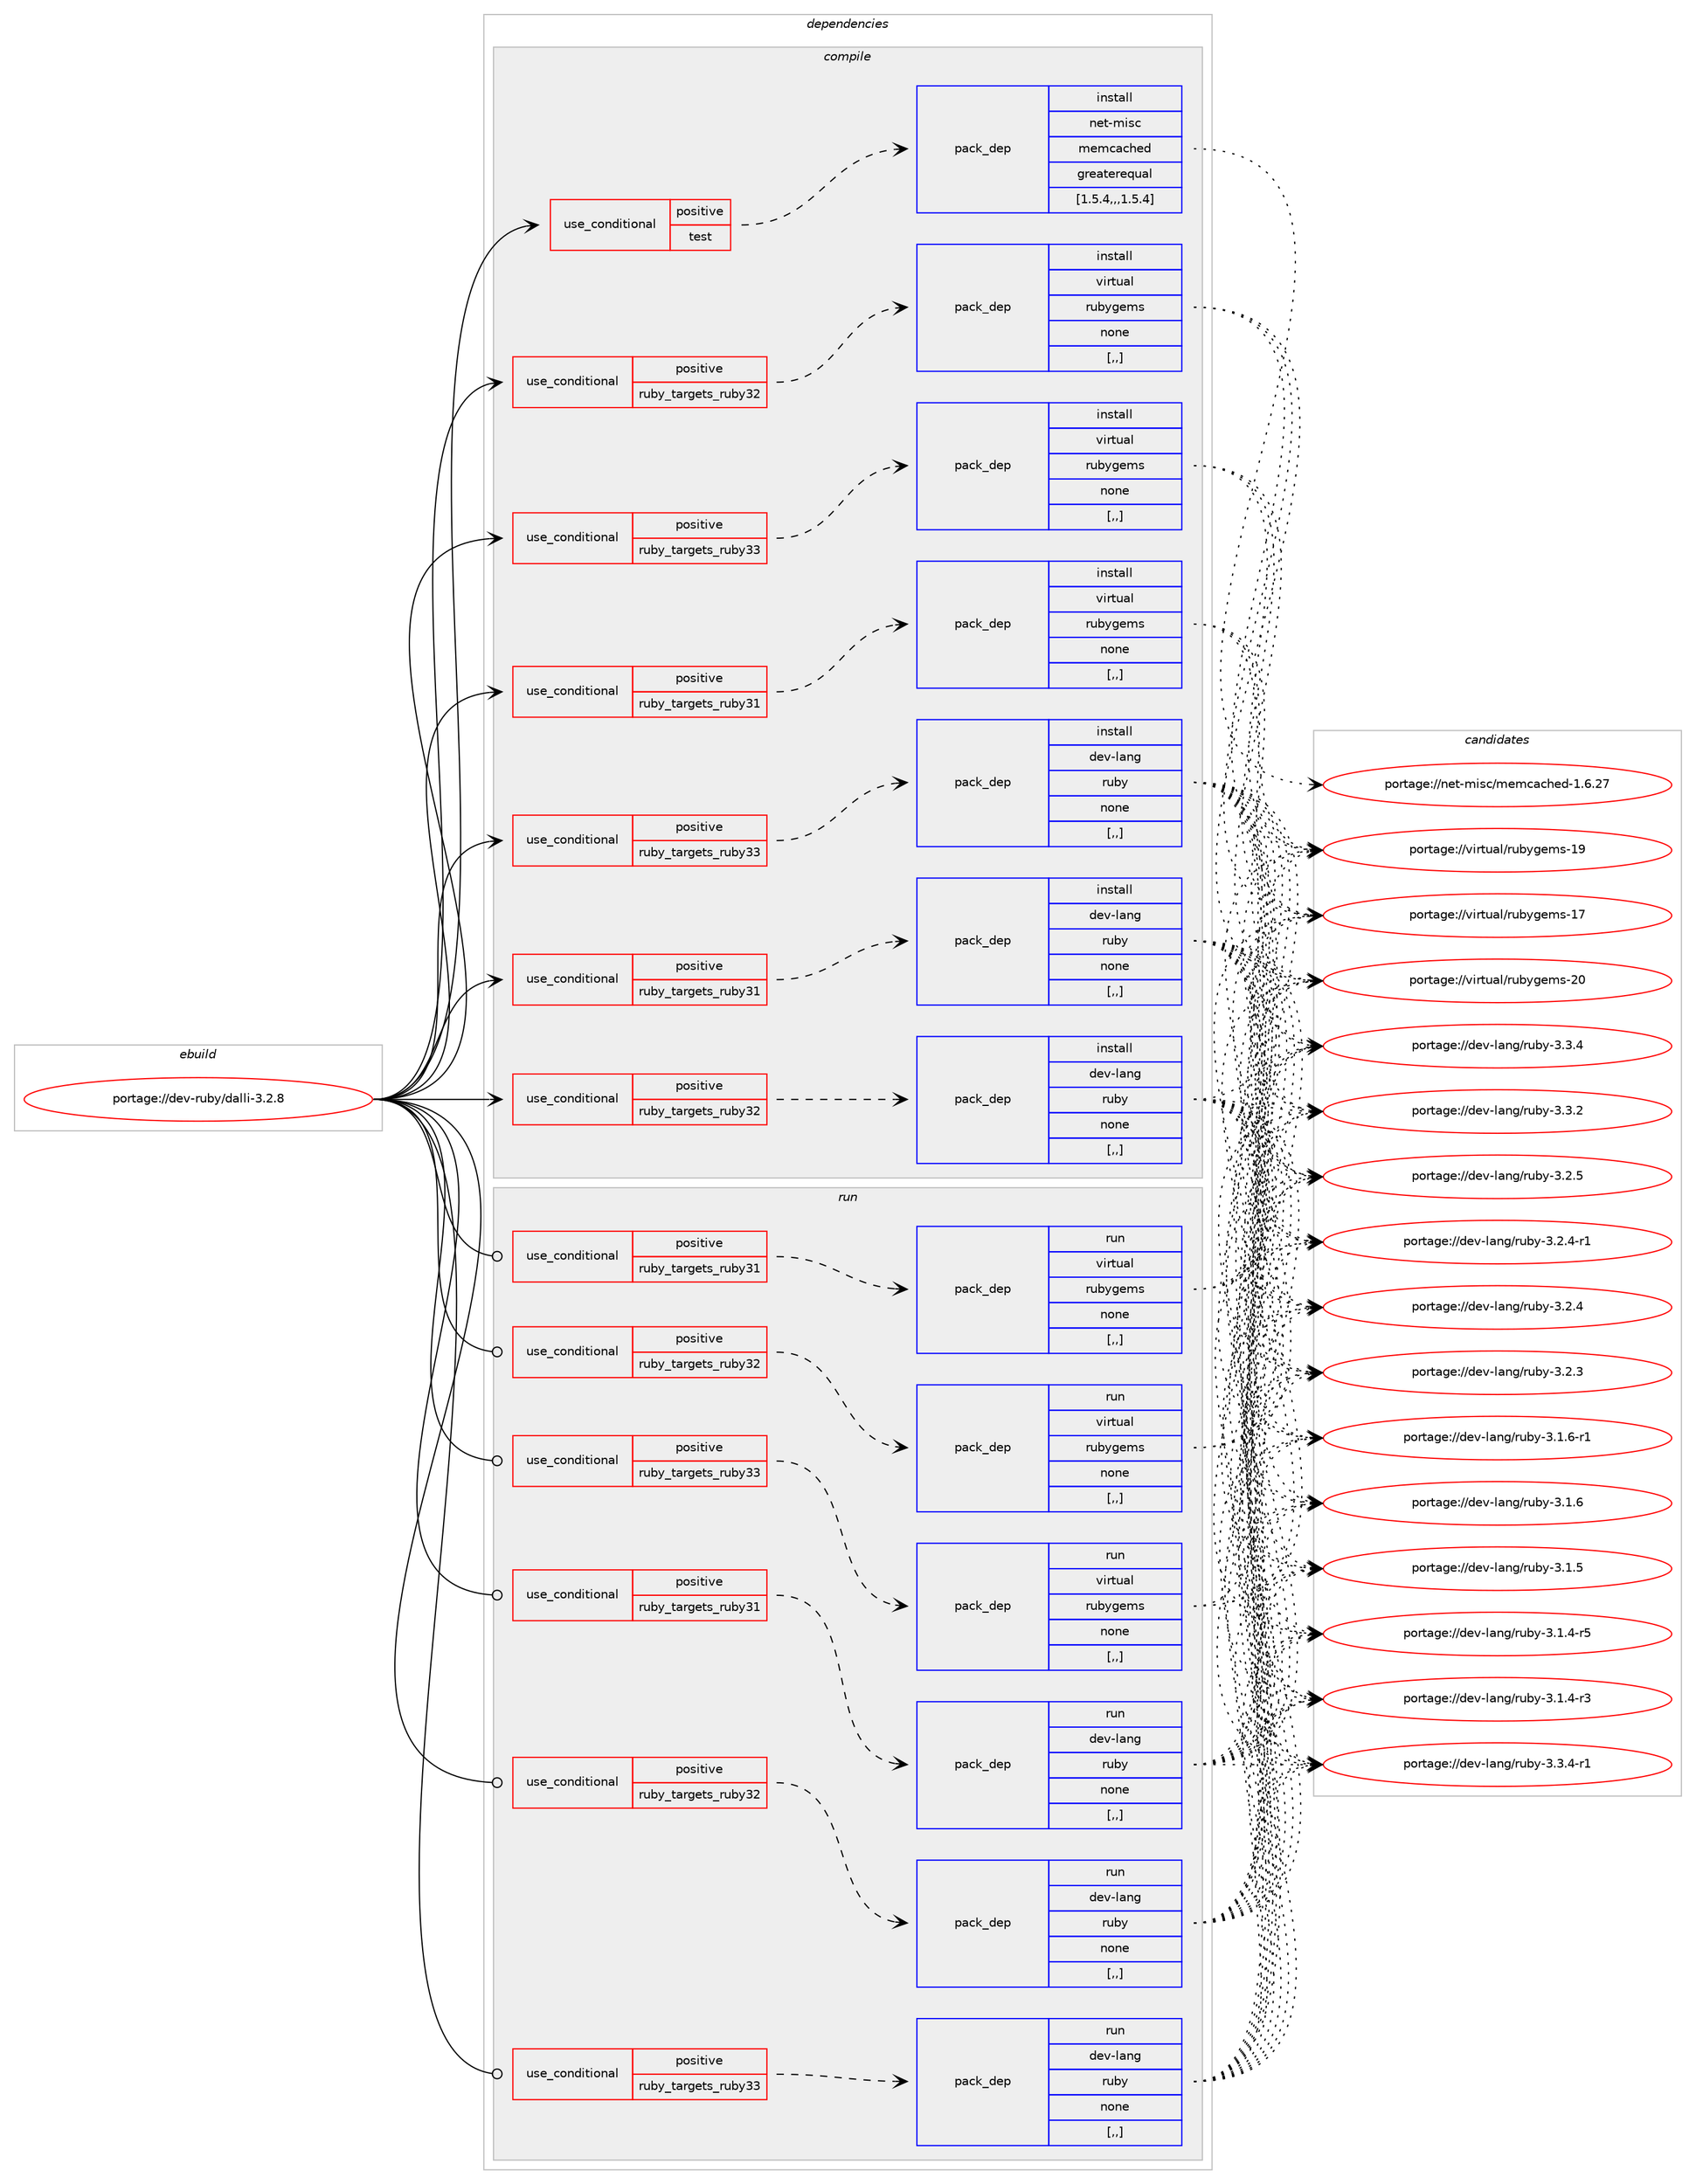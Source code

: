 digraph prolog {

# *************
# Graph options
# *************

newrank=true;
concentrate=true;
compound=true;
graph [rankdir=LR,fontname=Helvetica,fontsize=10,ranksep=1.5];#, ranksep=2.5, nodesep=0.2];
edge  [arrowhead=vee];
node  [fontname=Helvetica,fontsize=10];

# **********
# The ebuild
# **********

subgraph cluster_leftcol {
color=gray;
label=<<i>ebuild</i>>;
id [label="portage://dev-ruby/dalli-3.2.8", color=red, width=4, href="../dev-ruby/dalli-3.2.8.svg"];
}

# ****************
# The dependencies
# ****************

subgraph cluster_midcol {
color=gray;
label=<<i>dependencies</i>>;
subgraph cluster_compile {
fillcolor="#eeeeee";
style=filled;
label=<<i>compile</i>>;
subgraph cond46333 {
dependency180731 [label=<<TABLE BORDER="0" CELLBORDER="1" CELLSPACING="0" CELLPADDING="4"><TR><TD ROWSPAN="3" CELLPADDING="10">use_conditional</TD></TR><TR><TD>positive</TD></TR><TR><TD>ruby_targets_ruby31</TD></TR></TABLE>>, shape=none, color=red];
subgraph pack133105 {
dependency180732 [label=<<TABLE BORDER="0" CELLBORDER="1" CELLSPACING="0" CELLPADDING="4" WIDTH="220"><TR><TD ROWSPAN="6" CELLPADDING="30">pack_dep</TD></TR><TR><TD WIDTH="110">install</TD></TR><TR><TD>dev-lang</TD></TR><TR><TD>ruby</TD></TR><TR><TD>none</TD></TR><TR><TD>[,,]</TD></TR></TABLE>>, shape=none, color=blue];
}
dependency180731:e -> dependency180732:w [weight=20,style="dashed",arrowhead="vee"];
}
id:e -> dependency180731:w [weight=20,style="solid",arrowhead="vee"];
subgraph cond46334 {
dependency180733 [label=<<TABLE BORDER="0" CELLBORDER="1" CELLSPACING="0" CELLPADDING="4"><TR><TD ROWSPAN="3" CELLPADDING="10">use_conditional</TD></TR><TR><TD>positive</TD></TR><TR><TD>ruby_targets_ruby31</TD></TR></TABLE>>, shape=none, color=red];
subgraph pack133106 {
dependency180734 [label=<<TABLE BORDER="0" CELLBORDER="1" CELLSPACING="0" CELLPADDING="4" WIDTH="220"><TR><TD ROWSPAN="6" CELLPADDING="30">pack_dep</TD></TR><TR><TD WIDTH="110">install</TD></TR><TR><TD>virtual</TD></TR><TR><TD>rubygems</TD></TR><TR><TD>none</TD></TR><TR><TD>[,,]</TD></TR></TABLE>>, shape=none, color=blue];
}
dependency180733:e -> dependency180734:w [weight=20,style="dashed",arrowhead="vee"];
}
id:e -> dependency180733:w [weight=20,style="solid",arrowhead="vee"];
subgraph cond46335 {
dependency180735 [label=<<TABLE BORDER="0" CELLBORDER="1" CELLSPACING="0" CELLPADDING="4"><TR><TD ROWSPAN="3" CELLPADDING="10">use_conditional</TD></TR><TR><TD>positive</TD></TR><TR><TD>ruby_targets_ruby32</TD></TR></TABLE>>, shape=none, color=red];
subgraph pack133107 {
dependency180736 [label=<<TABLE BORDER="0" CELLBORDER="1" CELLSPACING="0" CELLPADDING="4" WIDTH="220"><TR><TD ROWSPAN="6" CELLPADDING="30">pack_dep</TD></TR><TR><TD WIDTH="110">install</TD></TR><TR><TD>dev-lang</TD></TR><TR><TD>ruby</TD></TR><TR><TD>none</TD></TR><TR><TD>[,,]</TD></TR></TABLE>>, shape=none, color=blue];
}
dependency180735:e -> dependency180736:w [weight=20,style="dashed",arrowhead="vee"];
}
id:e -> dependency180735:w [weight=20,style="solid",arrowhead="vee"];
subgraph cond46336 {
dependency180737 [label=<<TABLE BORDER="0" CELLBORDER="1" CELLSPACING="0" CELLPADDING="4"><TR><TD ROWSPAN="3" CELLPADDING="10">use_conditional</TD></TR><TR><TD>positive</TD></TR><TR><TD>ruby_targets_ruby32</TD></TR></TABLE>>, shape=none, color=red];
subgraph pack133108 {
dependency180738 [label=<<TABLE BORDER="0" CELLBORDER="1" CELLSPACING="0" CELLPADDING="4" WIDTH="220"><TR><TD ROWSPAN="6" CELLPADDING="30">pack_dep</TD></TR><TR><TD WIDTH="110">install</TD></TR><TR><TD>virtual</TD></TR><TR><TD>rubygems</TD></TR><TR><TD>none</TD></TR><TR><TD>[,,]</TD></TR></TABLE>>, shape=none, color=blue];
}
dependency180737:e -> dependency180738:w [weight=20,style="dashed",arrowhead="vee"];
}
id:e -> dependency180737:w [weight=20,style="solid",arrowhead="vee"];
subgraph cond46337 {
dependency180739 [label=<<TABLE BORDER="0" CELLBORDER="1" CELLSPACING="0" CELLPADDING="4"><TR><TD ROWSPAN="3" CELLPADDING="10">use_conditional</TD></TR><TR><TD>positive</TD></TR><TR><TD>ruby_targets_ruby33</TD></TR></TABLE>>, shape=none, color=red];
subgraph pack133109 {
dependency180740 [label=<<TABLE BORDER="0" CELLBORDER="1" CELLSPACING="0" CELLPADDING="4" WIDTH="220"><TR><TD ROWSPAN="6" CELLPADDING="30">pack_dep</TD></TR><TR><TD WIDTH="110">install</TD></TR><TR><TD>dev-lang</TD></TR><TR><TD>ruby</TD></TR><TR><TD>none</TD></TR><TR><TD>[,,]</TD></TR></TABLE>>, shape=none, color=blue];
}
dependency180739:e -> dependency180740:w [weight=20,style="dashed",arrowhead="vee"];
}
id:e -> dependency180739:w [weight=20,style="solid",arrowhead="vee"];
subgraph cond46338 {
dependency180741 [label=<<TABLE BORDER="0" CELLBORDER="1" CELLSPACING="0" CELLPADDING="4"><TR><TD ROWSPAN="3" CELLPADDING="10">use_conditional</TD></TR><TR><TD>positive</TD></TR><TR><TD>ruby_targets_ruby33</TD></TR></TABLE>>, shape=none, color=red];
subgraph pack133110 {
dependency180742 [label=<<TABLE BORDER="0" CELLBORDER="1" CELLSPACING="0" CELLPADDING="4" WIDTH="220"><TR><TD ROWSPAN="6" CELLPADDING="30">pack_dep</TD></TR><TR><TD WIDTH="110">install</TD></TR><TR><TD>virtual</TD></TR><TR><TD>rubygems</TD></TR><TR><TD>none</TD></TR><TR><TD>[,,]</TD></TR></TABLE>>, shape=none, color=blue];
}
dependency180741:e -> dependency180742:w [weight=20,style="dashed",arrowhead="vee"];
}
id:e -> dependency180741:w [weight=20,style="solid",arrowhead="vee"];
subgraph cond46339 {
dependency180743 [label=<<TABLE BORDER="0" CELLBORDER="1" CELLSPACING="0" CELLPADDING="4"><TR><TD ROWSPAN="3" CELLPADDING="10">use_conditional</TD></TR><TR><TD>positive</TD></TR><TR><TD>test</TD></TR></TABLE>>, shape=none, color=red];
subgraph pack133111 {
dependency180744 [label=<<TABLE BORDER="0" CELLBORDER="1" CELLSPACING="0" CELLPADDING="4" WIDTH="220"><TR><TD ROWSPAN="6" CELLPADDING="30">pack_dep</TD></TR><TR><TD WIDTH="110">install</TD></TR><TR><TD>net-misc</TD></TR><TR><TD>memcached</TD></TR><TR><TD>greaterequal</TD></TR><TR><TD>[1.5.4,,,1.5.4]</TD></TR></TABLE>>, shape=none, color=blue];
}
dependency180743:e -> dependency180744:w [weight=20,style="dashed",arrowhead="vee"];
}
id:e -> dependency180743:w [weight=20,style="solid",arrowhead="vee"];
}
subgraph cluster_compileandrun {
fillcolor="#eeeeee";
style=filled;
label=<<i>compile and run</i>>;
}
subgraph cluster_run {
fillcolor="#eeeeee";
style=filled;
label=<<i>run</i>>;
subgraph cond46340 {
dependency180745 [label=<<TABLE BORDER="0" CELLBORDER="1" CELLSPACING="0" CELLPADDING="4"><TR><TD ROWSPAN="3" CELLPADDING="10">use_conditional</TD></TR><TR><TD>positive</TD></TR><TR><TD>ruby_targets_ruby31</TD></TR></TABLE>>, shape=none, color=red];
subgraph pack133112 {
dependency180746 [label=<<TABLE BORDER="0" CELLBORDER="1" CELLSPACING="0" CELLPADDING="4" WIDTH="220"><TR><TD ROWSPAN="6" CELLPADDING="30">pack_dep</TD></TR><TR><TD WIDTH="110">run</TD></TR><TR><TD>dev-lang</TD></TR><TR><TD>ruby</TD></TR><TR><TD>none</TD></TR><TR><TD>[,,]</TD></TR></TABLE>>, shape=none, color=blue];
}
dependency180745:e -> dependency180746:w [weight=20,style="dashed",arrowhead="vee"];
}
id:e -> dependency180745:w [weight=20,style="solid",arrowhead="odot"];
subgraph cond46341 {
dependency180747 [label=<<TABLE BORDER="0" CELLBORDER="1" CELLSPACING="0" CELLPADDING="4"><TR><TD ROWSPAN="3" CELLPADDING="10">use_conditional</TD></TR><TR><TD>positive</TD></TR><TR><TD>ruby_targets_ruby31</TD></TR></TABLE>>, shape=none, color=red];
subgraph pack133113 {
dependency180748 [label=<<TABLE BORDER="0" CELLBORDER="1" CELLSPACING="0" CELLPADDING="4" WIDTH="220"><TR><TD ROWSPAN="6" CELLPADDING="30">pack_dep</TD></TR><TR><TD WIDTH="110">run</TD></TR><TR><TD>virtual</TD></TR><TR><TD>rubygems</TD></TR><TR><TD>none</TD></TR><TR><TD>[,,]</TD></TR></TABLE>>, shape=none, color=blue];
}
dependency180747:e -> dependency180748:w [weight=20,style="dashed",arrowhead="vee"];
}
id:e -> dependency180747:w [weight=20,style="solid",arrowhead="odot"];
subgraph cond46342 {
dependency180749 [label=<<TABLE BORDER="0" CELLBORDER="1" CELLSPACING="0" CELLPADDING="4"><TR><TD ROWSPAN="3" CELLPADDING="10">use_conditional</TD></TR><TR><TD>positive</TD></TR><TR><TD>ruby_targets_ruby32</TD></TR></TABLE>>, shape=none, color=red];
subgraph pack133114 {
dependency180750 [label=<<TABLE BORDER="0" CELLBORDER="1" CELLSPACING="0" CELLPADDING="4" WIDTH="220"><TR><TD ROWSPAN="6" CELLPADDING="30">pack_dep</TD></TR><TR><TD WIDTH="110">run</TD></TR><TR><TD>dev-lang</TD></TR><TR><TD>ruby</TD></TR><TR><TD>none</TD></TR><TR><TD>[,,]</TD></TR></TABLE>>, shape=none, color=blue];
}
dependency180749:e -> dependency180750:w [weight=20,style="dashed",arrowhead="vee"];
}
id:e -> dependency180749:w [weight=20,style="solid",arrowhead="odot"];
subgraph cond46343 {
dependency180751 [label=<<TABLE BORDER="0" CELLBORDER="1" CELLSPACING="0" CELLPADDING="4"><TR><TD ROWSPAN="3" CELLPADDING="10">use_conditional</TD></TR><TR><TD>positive</TD></TR><TR><TD>ruby_targets_ruby32</TD></TR></TABLE>>, shape=none, color=red];
subgraph pack133115 {
dependency180752 [label=<<TABLE BORDER="0" CELLBORDER="1" CELLSPACING="0" CELLPADDING="4" WIDTH="220"><TR><TD ROWSPAN="6" CELLPADDING="30">pack_dep</TD></TR><TR><TD WIDTH="110">run</TD></TR><TR><TD>virtual</TD></TR><TR><TD>rubygems</TD></TR><TR><TD>none</TD></TR><TR><TD>[,,]</TD></TR></TABLE>>, shape=none, color=blue];
}
dependency180751:e -> dependency180752:w [weight=20,style="dashed",arrowhead="vee"];
}
id:e -> dependency180751:w [weight=20,style="solid",arrowhead="odot"];
subgraph cond46344 {
dependency180753 [label=<<TABLE BORDER="0" CELLBORDER="1" CELLSPACING="0" CELLPADDING="4"><TR><TD ROWSPAN="3" CELLPADDING="10">use_conditional</TD></TR><TR><TD>positive</TD></TR><TR><TD>ruby_targets_ruby33</TD></TR></TABLE>>, shape=none, color=red];
subgraph pack133116 {
dependency180754 [label=<<TABLE BORDER="0" CELLBORDER="1" CELLSPACING="0" CELLPADDING="4" WIDTH="220"><TR><TD ROWSPAN="6" CELLPADDING="30">pack_dep</TD></TR><TR><TD WIDTH="110">run</TD></TR><TR><TD>dev-lang</TD></TR><TR><TD>ruby</TD></TR><TR><TD>none</TD></TR><TR><TD>[,,]</TD></TR></TABLE>>, shape=none, color=blue];
}
dependency180753:e -> dependency180754:w [weight=20,style="dashed",arrowhead="vee"];
}
id:e -> dependency180753:w [weight=20,style="solid",arrowhead="odot"];
subgraph cond46345 {
dependency180755 [label=<<TABLE BORDER="0" CELLBORDER="1" CELLSPACING="0" CELLPADDING="4"><TR><TD ROWSPAN="3" CELLPADDING="10">use_conditional</TD></TR><TR><TD>positive</TD></TR><TR><TD>ruby_targets_ruby33</TD></TR></TABLE>>, shape=none, color=red];
subgraph pack133117 {
dependency180756 [label=<<TABLE BORDER="0" CELLBORDER="1" CELLSPACING="0" CELLPADDING="4" WIDTH="220"><TR><TD ROWSPAN="6" CELLPADDING="30">pack_dep</TD></TR><TR><TD WIDTH="110">run</TD></TR><TR><TD>virtual</TD></TR><TR><TD>rubygems</TD></TR><TR><TD>none</TD></TR><TR><TD>[,,]</TD></TR></TABLE>>, shape=none, color=blue];
}
dependency180755:e -> dependency180756:w [weight=20,style="dashed",arrowhead="vee"];
}
id:e -> dependency180755:w [weight=20,style="solid",arrowhead="odot"];
}
}

# **************
# The candidates
# **************

subgraph cluster_choices {
rank=same;
color=gray;
label=<<i>candidates</i>>;

subgraph choice133105 {
color=black;
nodesep=1;
choice100101118451089711010347114117981214551465146524511449 [label="portage://dev-lang/ruby-3.3.4-r1", color=red, width=4,href="../dev-lang/ruby-3.3.4-r1.svg"];
choice10010111845108971101034711411798121455146514652 [label="portage://dev-lang/ruby-3.3.4", color=red, width=4,href="../dev-lang/ruby-3.3.4.svg"];
choice10010111845108971101034711411798121455146514650 [label="portage://dev-lang/ruby-3.3.2", color=red, width=4,href="../dev-lang/ruby-3.3.2.svg"];
choice10010111845108971101034711411798121455146504653 [label="portage://dev-lang/ruby-3.2.5", color=red, width=4,href="../dev-lang/ruby-3.2.5.svg"];
choice100101118451089711010347114117981214551465046524511449 [label="portage://dev-lang/ruby-3.2.4-r1", color=red, width=4,href="../dev-lang/ruby-3.2.4-r1.svg"];
choice10010111845108971101034711411798121455146504652 [label="portage://dev-lang/ruby-3.2.4", color=red, width=4,href="../dev-lang/ruby-3.2.4.svg"];
choice10010111845108971101034711411798121455146504651 [label="portage://dev-lang/ruby-3.2.3", color=red, width=4,href="../dev-lang/ruby-3.2.3.svg"];
choice100101118451089711010347114117981214551464946544511449 [label="portage://dev-lang/ruby-3.1.6-r1", color=red, width=4,href="../dev-lang/ruby-3.1.6-r1.svg"];
choice10010111845108971101034711411798121455146494654 [label="portage://dev-lang/ruby-3.1.6", color=red, width=4,href="../dev-lang/ruby-3.1.6.svg"];
choice10010111845108971101034711411798121455146494653 [label="portage://dev-lang/ruby-3.1.5", color=red, width=4,href="../dev-lang/ruby-3.1.5.svg"];
choice100101118451089711010347114117981214551464946524511453 [label="portage://dev-lang/ruby-3.1.4-r5", color=red, width=4,href="../dev-lang/ruby-3.1.4-r5.svg"];
choice100101118451089711010347114117981214551464946524511451 [label="portage://dev-lang/ruby-3.1.4-r3", color=red, width=4,href="../dev-lang/ruby-3.1.4-r3.svg"];
dependency180732:e -> choice100101118451089711010347114117981214551465146524511449:w [style=dotted,weight="100"];
dependency180732:e -> choice10010111845108971101034711411798121455146514652:w [style=dotted,weight="100"];
dependency180732:e -> choice10010111845108971101034711411798121455146514650:w [style=dotted,weight="100"];
dependency180732:e -> choice10010111845108971101034711411798121455146504653:w [style=dotted,weight="100"];
dependency180732:e -> choice100101118451089711010347114117981214551465046524511449:w [style=dotted,weight="100"];
dependency180732:e -> choice10010111845108971101034711411798121455146504652:w [style=dotted,weight="100"];
dependency180732:e -> choice10010111845108971101034711411798121455146504651:w [style=dotted,weight="100"];
dependency180732:e -> choice100101118451089711010347114117981214551464946544511449:w [style=dotted,weight="100"];
dependency180732:e -> choice10010111845108971101034711411798121455146494654:w [style=dotted,weight="100"];
dependency180732:e -> choice10010111845108971101034711411798121455146494653:w [style=dotted,weight="100"];
dependency180732:e -> choice100101118451089711010347114117981214551464946524511453:w [style=dotted,weight="100"];
dependency180732:e -> choice100101118451089711010347114117981214551464946524511451:w [style=dotted,weight="100"];
}
subgraph choice133106 {
color=black;
nodesep=1;
choice118105114116117971084711411798121103101109115455048 [label="portage://virtual/rubygems-20", color=red, width=4,href="../virtual/rubygems-20.svg"];
choice118105114116117971084711411798121103101109115454957 [label="portage://virtual/rubygems-19", color=red, width=4,href="../virtual/rubygems-19.svg"];
choice118105114116117971084711411798121103101109115454955 [label="portage://virtual/rubygems-17", color=red, width=4,href="../virtual/rubygems-17.svg"];
dependency180734:e -> choice118105114116117971084711411798121103101109115455048:w [style=dotted,weight="100"];
dependency180734:e -> choice118105114116117971084711411798121103101109115454957:w [style=dotted,weight="100"];
dependency180734:e -> choice118105114116117971084711411798121103101109115454955:w [style=dotted,weight="100"];
}
subgraph choice133107 {
color=black;
nodesep=1;
choice100101118451089711010347114117981214551465146524511449 [label="portage://dev-lang/ruby-3.3.4-r1", color=red, width=4,href="../dev-lang/ruby-3.3.4-r1.svg"];
choice10010111845108971101034711411798121455146514652 [label="portage://dev-lang/ruby-3.3.4", color=red, width=4,href="../dev-lang/ruby-3.3.4.svg"];
choice10010111845108971101034711411798121455146514650 [label="portage://dev-lang/ruby-3.3.2", color=red, width=4,href="../dev-lang/ruby-3.3.2.svg"];
choice10010111845108971101034711411798121455146504653 [label="portage://dev-lang/ruby-3.2.5", color=red, width=4,href="../dev-lang/ruby-3.2.5.svg"];
choice100101118451089711010347114117981214551465046524511449 [label="portage://dev-lang/ruby-3.2.4-r1", color=red, width=4,href="../dev-lang/ruby-3.2.4-r1.svg"];
choice10010111845108971101034711411798121455146504652 [label="portage://dev-lang/ruby-3.2.4", color=red, width=4,href="../dev-lang/ruby-3.2.4.svg"];
choice10010111845108971101034711411798121455146504651 [label="portage://dev-lang/ruby-3.2.3", color=red, width=4,href="../dev-lang/ruby-3.2.3.svg"];
choice100101118451089711010347114117981214551464946544511449 [label="portage://dev-lang/ruby-3.1.6-r1", color=red, width=4,href="../dev-lang/ruby-3.1.6-r1.svg"];
choice10010111845108971101034711411798121455146494654 [label="portage://dev-lang/ruby-3.1.6", color=red, width=4,href="../dev-lang/ruby-3.1.6.svg"];
choice10010111845108971101034711411798121455146494653 [label="portage://dev-lang/ruby-3.1.5", color=red, width=4,href="../dev-lang/ruby-3.1.5.svg"];
choice100101118451089711010347114117981214551464946524511453 [label="portage://dev-lang/ruby-3.1.4-r5", color=red, width=4,href="../dev-lang/ruby-3.1.4-r5.svg"];
choice100101118451089711010347114117981214551464946524511451 [label="portage://dev-lang/ruby-3.1.4-r3", color=red, width=4,href="../dev-lang/ruby-3.1.4-r3.svg"];
dependency180736:e -> choice100101118451089711010347114117981214551465146524511449:w [style=dotted,weight="100"];
dependency180736:e -> choice10010111845108971101034711411798121455146514652:w [style=dotted,weight="100"];
dependency180736:e -> choice10010111845108971101034711411798121455146514650:w [style=dotted,weight="100"];
dependency180736:e -> choice10010111845108971101034711411798121455146504653:w [style=dotted,weight="100"];
dependency180736:e -> choice100101118451089711010347114117981214551465046524511449:w [style=dotted,weight="100"];
dependency180736:e -> choice10010111845108971101034711411798121455146504652:w [style=dotted,weight="100"];
dependency180736:e -> choice10010111845108971101034711411798121455146504651:w [style=dotted,weight="100"];
dependency180736:e -> choice100101118451089711010347114117981214551464946544511449:w [style=dotted,weight="100"];
dependency180736:e -> choice10010111845108971101034711411798121455146494654:w [style=dotted,weight="100"];
dependency180736:e -> choice10010111845108971101034711411798121455146494653:w [style=dotted,weight="100"];
dependency180736:e -> choice100101118451089711010347114117981214551464946524511453:w [style=dotted,weight="100"];
dependency180736:e -> choice100101118451089711010347114117981214551464946524511451:w [style=dotted,weight="100"];
}
subgraph choice133108 {
color=black;
nodesep=1;
choice118105114116117971084711411798121103101109115455048 [label="portage://virtual/rubygems-20", color=red, width=4,href="../virtual/rubygems-20.svg"];
choice118105114116117971084711411798121103101109115454957 [label="portage://virtual/rubygems-19", color=red, width=4,href="../virtual/rubygems-19.svg"];
choice118105114116117971084711411798121103101109115454955 [label="portage://virtual/rubygems-17", color=red, width=4,href="../virtual/rubygems-17.svg"];
dependency180738:e -> choice118105114116117971084711411798121103101109115455048:w [style=dotted,weight="100"];
dependency180738:e -> choice118105114116117971084711411798121103101109115454957:w [style=dotted,weight="100"];
dependency180738:e -> choice118105114116117971084711411798121103101109115454955:w [style=dotted,weight="100"];
}
subgraph choice133109 {
color=black;
nodesep=1;
choice100101118451089711010347114117981214551465146524511449 [label="portage://dev-lang/ruby-3.3.4-r1", color=red, width=4,href="../dev-lang/ruby-3.3.4-r1.svg"];
choice10010111845108971101034711411798121455146514652 [label="portage://dev-lang/ruby-3.3.4", color=red, width=4,href="../dev-lang/ruby-3.3.4.svg"];
choice10010111845108971101034711411798121455146514650 [label="portage://dev-lang/ruby-3.3.2", color=red, width=4,href="../dev-lang/ruby-3.3.2.svg"];
choice10010111845108971101034711411798121455146504653 [label="portage://dev-lang/ruby-3.2.5", color=red, width=4,href="../dev-lang/ruby-3.2.5.svg"];
choice100101118451089711010347114117981214551465046524511449 [label="portage://dev-lang/ruby-3.2.4-r1", color=red, width=4,href="../dev-lang/ruby-3.2.4-r1.svg"];
choice10010111845108971101034711411798121455146504652 [label="portage://dev-lang/ruby-3.2.4", color=red, width=4,href="../dev-lang/ruby-3.2.4.svg"];
choice10010111845108971101034711411798121455146504651 [label="portage://dev-lang/ruby-3.2.3", color=red, width=4,href="../dev-lang/ruby-3.2.3.svg"];
choice100101118451089711010347114117981214551464946544511449 [label="portage://dev-lang/ruby-3.1.6-r1", color=red, width=4,href="../dev-lang/ruby-3.1.6-r1.svg"];
choice10010111845108971101034711411798121455146494654 [label="portage://dev-lang/ruby-3.1.6", color=red, width=4,href="../dev-lang/ruby-3.1.6.svg"];
choice10010111845108971101034711411798121455146494653 [label="portage://dev-lang/ruby-3.1.5", color=red, width=4,href="../dev-lang/ruby-3.1.5.svg"];
choice100101118451089711010347114117981214551464946524511453 [label="portage://dev-lang/ruby-3.1.4-r5", color=red, width=4,href="../dev-lang/ruby-3.1.4-r5.svg"];
choice100101118451089711010347114117981214551464946524511451 [label="portage://dev-lang/ruby-3.1.4-r3", color=red, width=4,href="../dev-lang/ruby-3.1.4-r3.svg"];
dependency180740:e -> choice100101118451089711010347114117981214551465146524511449:w [style=dotted,weight="100"];
dependency180740:e -> choice10010111845108971101034711411798121455146514652:w [style=dotted,weight="100"];
dependency180740:e -> choice10010111845108971101034711411798121455146514650:w [style=dotted,weight="100"];
dependency180740:e -> choice10010111845108971101034711411798121455146504653:w [style=dotted,weight="100"];
dependency180740:e -> choice100101118451089711010347114117981214551465046524511449:w [style=dotted,weight="100"];
dependency180740:e -> choice10010111845108971101034711411798121455146504652:w [style=dotted,weight="100"];
dependency180740:e -> choice10010111845108971101034711411798121455146504651:w [style=dotted,weight="100"];
dependency180740:e -> choice100101118451089711010347114117981214551464946544511449:w [style=dotted,weight="100"];
dependency180740:e -> choice10010111845108971101034711411798121455146494654:w [style=dotted,weight="100"];
dependency180740:e -> choice10010111845108971101034711411798121455146494653:w [style=dotted,weight="100"];
dependency180740:e -> choice100101118451089711010347114117981214551464946524511453:w [style=dotted,weight="100"];
dependency180740:e -> choice100101118451089711010347114117981214551464946524511451:w [style=dotted,weight="100"];
}
subgraph choice133110 {
color=black;
nodesep=1;
choice118105114116117971084711411798121103101109115455048 [label="portage://virtual/rubygems-20", color=red, width=4,href="../virtual/rubygems-20.svg"];
choice118105114116117971084711411798121103101109115454957 [label="portage://virtual/rubygems-19", color=red, width=4,href="../virtual/rubygems-19.svg"];
choice118105114116117971084711411798121103101109115454955 [label="portage://virtual/rubygems-17", color=red, width=4,href="../virtual/rubygems-17.svg"];
dependency180742:e -> choice118105114116117971084711411798121103101109115455048:w [style=dotted,weight="100"];
dependency180742:e -> choice118105114116117971084711411798121103101109115454957:w [style=dotted,weight="100"];
dependency180742:e -> choice118105114116117971084711411798121103101109115454955:w [style=dotted,weight="100"];
}
subgraph choice133111 {
color=black;
nodesep=1;
choice11010111645109105115994710910110999979910410110045494654465055 [label="portage://net-misc/memcached-1.6.27", color=red, width=4,href="../net-misc/memcached-1.6.27.svg"];
dependency180744:e -> choice11010111645109105115994710910110999979910410110045494654465055:w [style=dotted,weight="100"];
}
subgraph choice133112 {
color=black;
nodesep=1;
choice100101118451089711010347114117981214551465146524511449 [label="portage://dev-lang/ruby-3.3.4-r1", color=red, width=4,href="../dev-lang/ruby-3.3.4-r1.svg"];
choice10010111845108971101034711411798121455146514652 [label="portage://dev-lang/ruby-3.3.4", color=red, width=4,href="../dev-lang/ruby-3.3.4.svg"];
choice10010111845108971101034711411798121455146514650 [label="portage://dev-lang/ruby-3.3.2", color=red, width=4,href="../dev-lang/ruby-3.3.2.svg"];
choice10010111845108971101034711411798121455146504653 [label="portage://dev-lang/ruby-3.2.5", color=red, width=4,href="../dev-lang/ruby-3.2.5.svg"];
choice100101118451089711010347114117981214551465046524511449 [label="portage://dev-lang/ruby-3.2.4-r1", color=red, width=4,href="../dev-lang/ruby-3.2.4-r1.svg"];
choice10010111845108971101034711411798121455146504652 [label="portage://dev-lang/ruby-3.2.4", color=red, width=4,href="../dev-lang/ruby-3.2.4.svg"];
choice10010111845108971101034711411798121455146504651 [label="portage://dev-lang/ruby-3.2.3", color=red, width=4,href="../dev-lang/ruby-3.2.3.svg"];
choice100101118451089711010347114117981214551464946544511449 [label="portage://dev-lang/ruby-3.1.6-r1", color=red, width=4,href="../dev-lang/ruby-3.1.6-r1.svg"];
choice10010111845108971101034711411798121455146494654 [label="portage://dev-lang/ruby-3.1.6", color=red, width=4,href="../dev-lang/ruby-3.1.6.svg"];
choice10010111845108971101034711411798121455146494653 [label="portage://dev-lang/ruby-3.1.5", color=red, width=4,href="../dev-lang/ruby-3.1.5.svg"];
choice100101118451089711010347114117981214551464946524511453 [label="portage://dev-lang/ruby-3.1.4-r5", color=red, width=4,href="../dev-lang/ruby-3.1.4-r5.svg"];
choice100101118451089711010347114117981214551464946524511451 [label="portage://dev-lang/ruby-3.1.4-r3", color=red, width=4,href="../dev-lang/ruby-3.1.4-r3.svg"];
dependency180746:e -> choice100101118451089711010347114117981214551465146524511449:w [style=dotted,weight="100"];
dependency180746:e -> choice10010111845108971101034711411798121455146514652:w [style=dotted,weight="100"];
dependency180746:e -> choice10010111845108971101034711411798121455146514650:w [style=dotted,weight="100"];
dependency180746:e -> choice10010111845108971101034711411798121455146504653:w [style=dotted,weight="100"];
dependency180746:e -> choice100101118451089711010347114117981214551465046524511449:w [style=dotted,weight="100"];
dependency180746:e -> choice10010111845108971101034711411798121455146504652:w [style=dotted,weight="100"];
dependency180746:e -> choice10010111845108971101034711411798121455146504651:w [style=dotted,weight="100"];
dependency180746:e -> choice100101118451089711010347114117981214551464946544511449:w [style=dotted,weight="100"];
dependency180746:e -> choice10010111845108971101034711411798121455146494654:w [style=dotted,weight="100"];
dependency180746:e -> choice10010111845108971101034711411798121455146494653:w [style=dotted,weight="100"];
dependency180746:e -> choice100101118451089711010347114117981214551464946524511453:w [style=dotted,weight="100"];
dependency180746:e -> choice100101118451089711010347114117981214551464946524511451:w [style=dotted,weight="100"];
}
subgraph choice133113 {
color=black;
nodesep=1;
choice118105114116117971084711411798121103101109115455048 [label="portage://virtual/rubygems-20", color=red, width=4,href="../virtual/rubygems-20.svg"];
choice118105114116117971084711411798121103101109115454957 [label="portage://virtual/rubygems-19", color=red, width=4,href="../virtual/rubygems-19.svg"];
choice118105114116117971084711411798121103101109115454955 [label="portage://virtual/rubygems-17", color=red, width=4,href="../virtual/rubygems-17.svg"];
dependency180748:e -> choice118105114116117971084711411798121103101109115455048:w [style=dotted,weight="100"];
dependency180748:e -> choice118105114116117971084711411798121103101109115454957:w [style=dotted,weight="100"];
dependency180748:e -> choice118105114116117971084711411798121103101109115454955:w [style=dotted,weight="100"];
}
subgraph choice133114 {
color=black;
nodesep=1;
choice100101118451089711010347114117981214551465146524511449 [label="portage://dev-lang/ruby-3.3.4-r1", color=red, width=4,href="../dev-lang/ruby-3.3.4-r1.svg"];
choice10010111845108971101034711411798121455146514652 [label="portage://dev-lang/ruby-3.3.4", color=red, width=4,href="../dev-lang/ruby-3.3.4.svg"];
choice10010111845108971101034711411798121455146514650 [label="portage://dev-lang/ruby-3.3.2", color=red, width=4,href="../dev-lang/ruby-3.3.2.svg"];
choice10010111845108971101034711411798121455146504653 [label="portage://dev-lang/ruby-3.2.5", color=red, width=4,href="../dev-lang/ruby-3.2.5.svg"];
choice100101118451089711010347114117981214551465046524511449 [label="portage://dev-lang/ruby-3.2.4-r1", color=red, width=4,href="../dev-lang/ruby-3.2.4-r1.svg"];
choice10010111845108971101034711411798121455146504652 [label="portage://dev-lang/ruby-3.2.4", color=red, width=4,href="../dev-lang/ruby-3.2.4.svg"];
choice10010111845108971101034711411798121455146504651 [label="portage://dev-lang/ruby-3.2.3", color=red, width=4,href="../dev-lang/ruby-3.2.3.svg"];
choice100101118451089711010347114117981214551464946544511449 [label="portage://dev-lang/ruby-3.1.6-r1", color=red, width=4,href="../dev-lang/ruby-3.1.6-r1.svg"];
choice10010111845108971101034711411798121455146494654 [label="portage://dev-lang/ruby-3.1.6", color=red, width=4,href="../dev-lang/ruby-3.1.6.svg"];
choice10010111845108971101034711411798121455146494653 [label="portage://dev-lang/ruby-3.1.5", color=red, width=4,href="../dev-lang/ruby-3.1.5.svg"];
choice100101118451089711010347114117981214551464946524511453 [label="portage://dev-lang/ruby-3.1.4-r5", color=red, width=4,href="../dev-lang/ruby-3.1.4-r5.svg"];
choice100101118451089711010347114117981214551464946524511451 [label="portage://dev-lang/ruby-3.1.4-r3", color=red, width=4,href="../dev-lang/ruby-3.1.4-r3.svg"];
dependency180750:e -> choice100101118451089711010347114117981214551465146524511449:w [style=dotted,weight="100"];
dependency180750:e -> choice10010111845108971101034711411798121455146514652:w [style=dotted,weight="100"];
dependency180750:e -> choice10010111845108971101034711411798121455146514650:w [style=dotted,weight="100"];
dependency180750:e -> choice10010111845108971101034711411798121455146504653:w [style=dotted,weight="100"];
dependency180750:e -> choice100101118451089711010347114117981214551465046524511449:w [style=dotted,weight="100"];
dependency180750:e -> choice10010111845108971101034711411798121455146504652:w [style=dotted,weight="100"];
dependency180750:e -> choice10010111845108971101034711411798121455146504651:w [style=dotted,weight="100"];
dependency180750:e -> choice100101118451089711010347114117981214551464946544511449:w [style=dotted,weight="100"];
dependency180750:e -> choice10010111845108971101034711411798121455146494654:w [style=dotted,weight="100"];
dependency180750:e -> choice10010111845108971101034711411798121455146494653:w [style=dotted,weight="100"];
dependency180750:e -> choice100101118451089711010347114117981214551464946524511453:w [style=dotted,weight="100"];
dependency180750:e -> choice100101118451089711010347114117981214551464946524511451:w [style=dotted,weight="100"];
}
subgraph choice133115 {
color=black;
nodesep=1;
choice118105114116117971084711411798121103101109115455048 [label="portage://virtual/rubygems-20", color=red, width=4,href="../virtual/rubygems-20.svg"];
choice118105114116117971084711411798121103101109115454957 [label="portage://virtual/rubygems-19", color=red, width=4,href="../virtual/rubygems-19.svg"];
choice118105114116117971084711411798121103101109115454955 [label="portage://virtual/rubygems-17", color=red, width=4,href="../virtual/rubygems-17.svg"];
dependency180752:e -> choice118105114116117971084711411798121103101109115455048:w [style=dotted,weight="100"];
dependency180752:e -> choice118105114116117971084711411798121103101109115454957:w [style=dotted,weight="100"];
dependency180752:e -> choice118105114116117971084711411798121103101109115454955:w [style=dotted,weight="100"];
}
subgraph choice133116 {
color=black;
nodesep=1;
choice100101118451089711010347114117981214551465146524511449 [label="portage://dev-lang/ruby-3.3.4-r1", color=red, width=4,href="../dev-lang/ruby-3.3.4-r1.svg"];
choice10010111845108971101034711411798121455146514652 [label="portage://dev-lang/ruby-3.3.4", color=red, width=4,href="../dev-lang/ruby-3.3.4.svg"];
choice10010111845108971101034711411798121455146514650 [label="portage://dev-lang/ruby-3.3.2", color=red, width=4,href="../dev-lang/ruby-3.3.2.svg"];
choice10010111845108971101034711411798121455146504653 [label="portage://dev-lang/ruby-3.2.5", color=red, width=4,href="../dev-lang/ruby-3.2.5.svg"];
choice100101118451089711010347114117981214551465046524511449 [label="portage://dev-lang/ruby-3.2.4-r1", color=red, width=4,href="../dev-lang/ruby-3.2.4-r1.svg"];
choice10010111845108971101034711411798121455146504652 [label="portage://dev-lang/ruby-3.2.4", color=red, width=4,href="../dev-lang/ruby-3.2.4.svg"];
choice10010111845108971101034711411798121455146504651 [label="portage://dev-lang/ruby-3.2.3", color=red, width=4,href="../dev-lang/ruby-3.2.3.svg"];
choice100101118451089711010347114117981214551464946544511449 [label="portage://dev-lang/ruby-3.1.6-r1", color=red, width=4,href="../dev-lang/ruby-3.1.6-r1.svg"];
choice10010111845108971101034711411798121455146494654 [label="portage://dev-lang/ruby-3.1.6", color=red, width=4,href="../dev-lang/ruby-3.1.6.svg"];
choice10010111845108971101034711411798121455146494653 [label="portage://dev-lang/ruby-3.1.5", color=red, width=4,href="../dev-lang/ruby-3.1.5.svg"];
choice100101118451089711010347114117981214551464946524511453 [label="portage://dev-lang/ruby-3.1.4-r5", color=red, width=4,href="../dev-lang/ruby-3.1.4-r5.svg"];
choice100101118451089711010347114117981214551464946524511451 [label="portage://dev-lang/ruby-3.1.4-r3", color=red, width=4,href="../dev-lang/ruby-3.1.4-r3.svg"];
dependency180754:e -> choice100101118451089711010347114117981214551465146524511449:w [style=dotted,weight="100"];
dependency180754:e -> choice10010111845108971101034711411798121455146514652:w [style=dotted,weight="100"];
dependency180754:e -> choice10010111845108971101034711411798121455146514650:w [style=dotted,weight="100"];
dependency180754:e -> choice10010111845108971101034711411798121455146504653:w [style=dotted,weight="100"];
dependency180754:e -> choice100101118451089711010347114117981214551465046524511449:w [style=dotted,weight="100"];
dependency180754:e -> choice10010111845108971101034711411798121455146504652:w [style=dotted,weight="100"];
dependency180754:e -> choice10010111845108971101034711411798121455146504651:w [style=dotted,weight="100"];
dependency180754:e -> choice100101118451089711010347114117981214551464946544511449:w [style=dotted,weight="100"];
dependency180754:e -> choice10010111845108971101034711411798121455146494654:w [style=dotted,weight="100"];
dependency180754:e -> choice10010111845108971101034711411798121455146494653:w [style=dotted,weight="100"];
dependency180754:e -> choice100101118451089711010347114117981214551464946524511453:w [style=dotted,weight="100"];
dependency180754:e -> choice100101118451089711010347114117981214551464946524511451:w [style=dotted,weight="100"];
}
subgraph choice133117 {
color=black;
nodesep=1;
choice118105114116117971084711411798121103101109115455048 [label="portage://virtual/rubygems-20", color=red, width=4,href="../virtual/rubygems-20.svg"];
choice118105114116117971084711411798121103101109115454957 [label="portage://virtual/rubygems-19", color=red, width=4,href="../virtual/rubygems-19.svg"];
choice118105114116117971084711411798121103101109115454955 [label="portage://virtual/rubygems-17", color=red, width=4,href="../virtual/rubygems-17.svg"];
dependency180756:e -> choice118105114116117971084711411798121103101109115455048:w [style=dotted,weight="100"];
dependency180756:e -> choice118105114116117971084711411798121103101109115454957:w [style=dotted,weight="100"];
dependency180756:e -> choice118105114116117971084711411798121103101109115454955:w [style=dotted,weight="100"];
}
}

}
